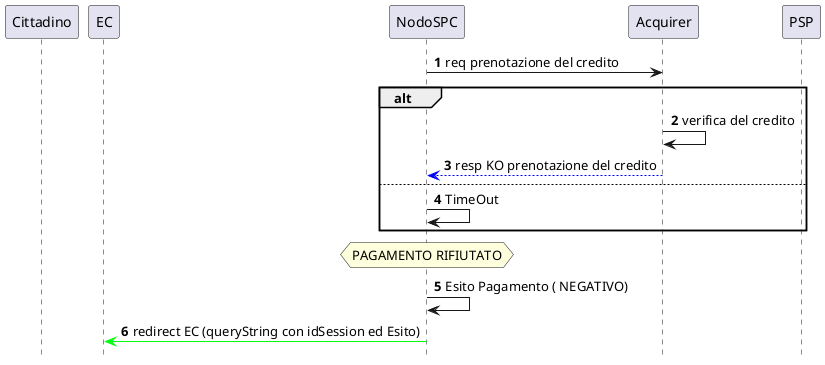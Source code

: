 @startuml
hide footbox
autonumber

participant Cittadino
participant EC
participant NodoSPC
participant Acquirer
participant PSP

NodoSPC-> Acquirer : req prenotazione del credito

alt
Acquirer -> Acquirer : verifica del credito
Acquirer  -[#0000FF]-> NodoSPC : resp KO prenotazione del credito

else
NodoSPC -> NodoSPC : TimeOut 
end
hnote over NodoSPC : PAGAMENTO RIFIUTATO
NodoSPC-> NodoSPC : Esito Pagamento ( NEGATIVO)
NodoSPC [#00FF0F]-> EC : redirect EC (queryString con idSession ed Esito)

@enduml